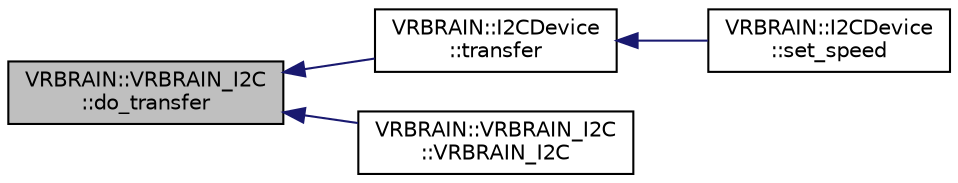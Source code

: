 digraph "VRBRAIN::VRBRAIN_I2C::do_transfer"
{
 // INTERACTIVE_SVG=YES
  edge [fontname="Helvetica",fontsize="10",labelfontname="Helvetica",labelfontsize="10"];
  node [fontname="Helvetica",fontsize="10",shape=record];
  rankdir="LR";
  Node1 [label="VRBRAIN::VRBRAIN_I2C\l::do_transfer",height=0.2,width=0.4,color="black", fillcolor="grey75", style="filled", fontcolor="black"];
  Node1 -> Node2 [dir="back",color="midnightblue",fontsize="10",style="solid",fontname="Helvetica"];
  Node2 [label="VRBRAIN::I2CDevice\l::transfer",height=0.2,width=0.4,color="black", fillcolor="white", style="filled",URL="$classVRBRAIN_1_1I2CDevice.html#a0fdbf058ddfdb0f92b18d4c9b454e470"];
  Node2 -> Node3 [dir="back",color="midnightblue",fontsize="10",style="solid",fontname="Helvetica"];
  Node3 [label="VRBRAIN::I2CDevice\l::set_speed",height=0.2,width=0.4,color="black", fillcolor="white", style="filled",URL="$classVRBRAIN_1_1I2CDevice.html#ac0c498b703533a8f1c0074b5b52dbe87"];
  Node1 -> Node4 [dir="back",color="midnightblue",fontsize="10",style="solid",fontname="Helvetica"];
  Node4 [label="VRBRAIN::VRBRAIN_I2C\l::VRBRAIN_I2C",height=0.2,width=0.4,color="black", fillcolor="white", style="filled",URL="$classVRBRAIN_1_1VRBRAIN__I2C.html#a912f551f8099630d1794d72d4ff3e3c8"];
}
